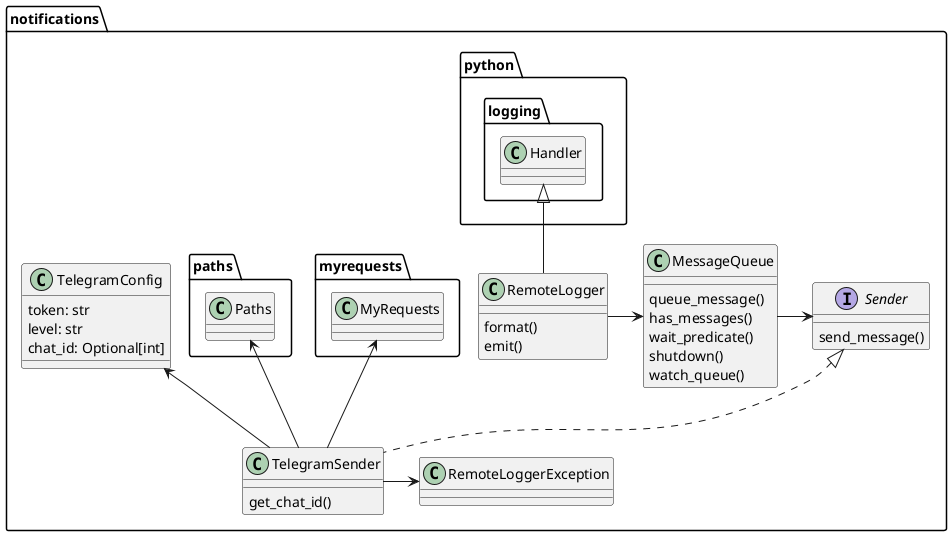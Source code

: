 @startuml

allowmixing

namespace notifications {

class TelegramConfig {
    token: str
    level: str
    chat_id: Optional[int]
}

class RemoteLogger extends python.logging.Handler {
format()
emit()
}

class RemoteLoggerException

class MessageQueue {
    queue_message()
    has_messages()
    wait_predicate()
    shutdown()
    watch_queue()
}

interface Sender {
    send_message()
}

MessageQueue -> Sender

class TelegramSender implements Sender {
    get_chat_id()
}

TelegramConfig <-- TelegramSender

RemoteLogger -> MessageQueue
myrequests.MyRequests <-- TelegramSender
TelegramSender -> RemoteLoggerException
paths.Paths <-- TelegramSender

}
@enduml